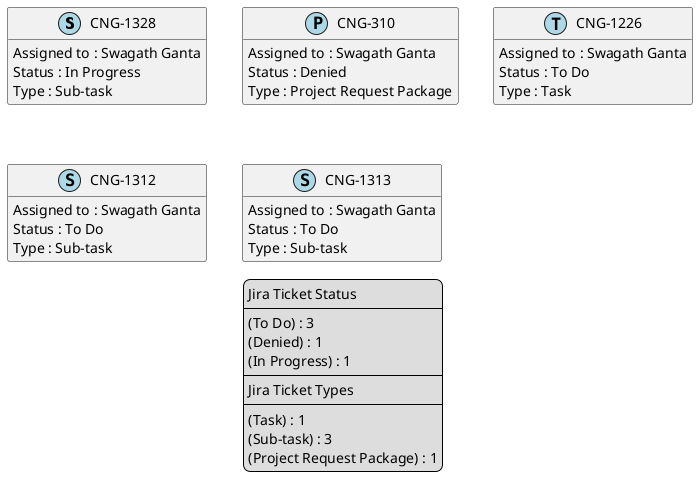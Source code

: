 @startuml
'https://plantuml.com/class-diagram

' GENERATE CLASS DIAGRAM ===========
' Generated at    : Mon Apr 15 14:04:21 CEST 2024

hide empty members

legend
Jira Ticket Status
----
(To Do) : 3
(Denied) : 1
(In Progress) : 1
----
Jira Ticket Types
----
(Task) : 1
(Sub-task) : 3
(Project Request Package) : 1
end legend


' Tickets =======
class "CNG-1328" << (S,lightblue) >> {
  Assigned to : Swagath Ganta
  Status : In Progress
  Type : Sub-task
}

class "CNG-310" << (P,lightblue) >> {
  Assigned to : Swagath Ganta
  Status : Denied
  Type : Project Request Package
}

class "CNG-1226" << (T,lightblue) >> {
  Assigned to : Swagath Ganta
  Status : To Do
  Type : Task
}

class "CNG-1312" << (S,lightblue) >> {
  Assigned to : Swagath Ganta
  Status : To Do
  Type : Sub-task
}

class "CNG-1313" << (S,lightblue) >> {
  Assigned to : Swagath Ganta
  Status : To Do
  Type : Sub-task
}



' Links =======


@enduml
